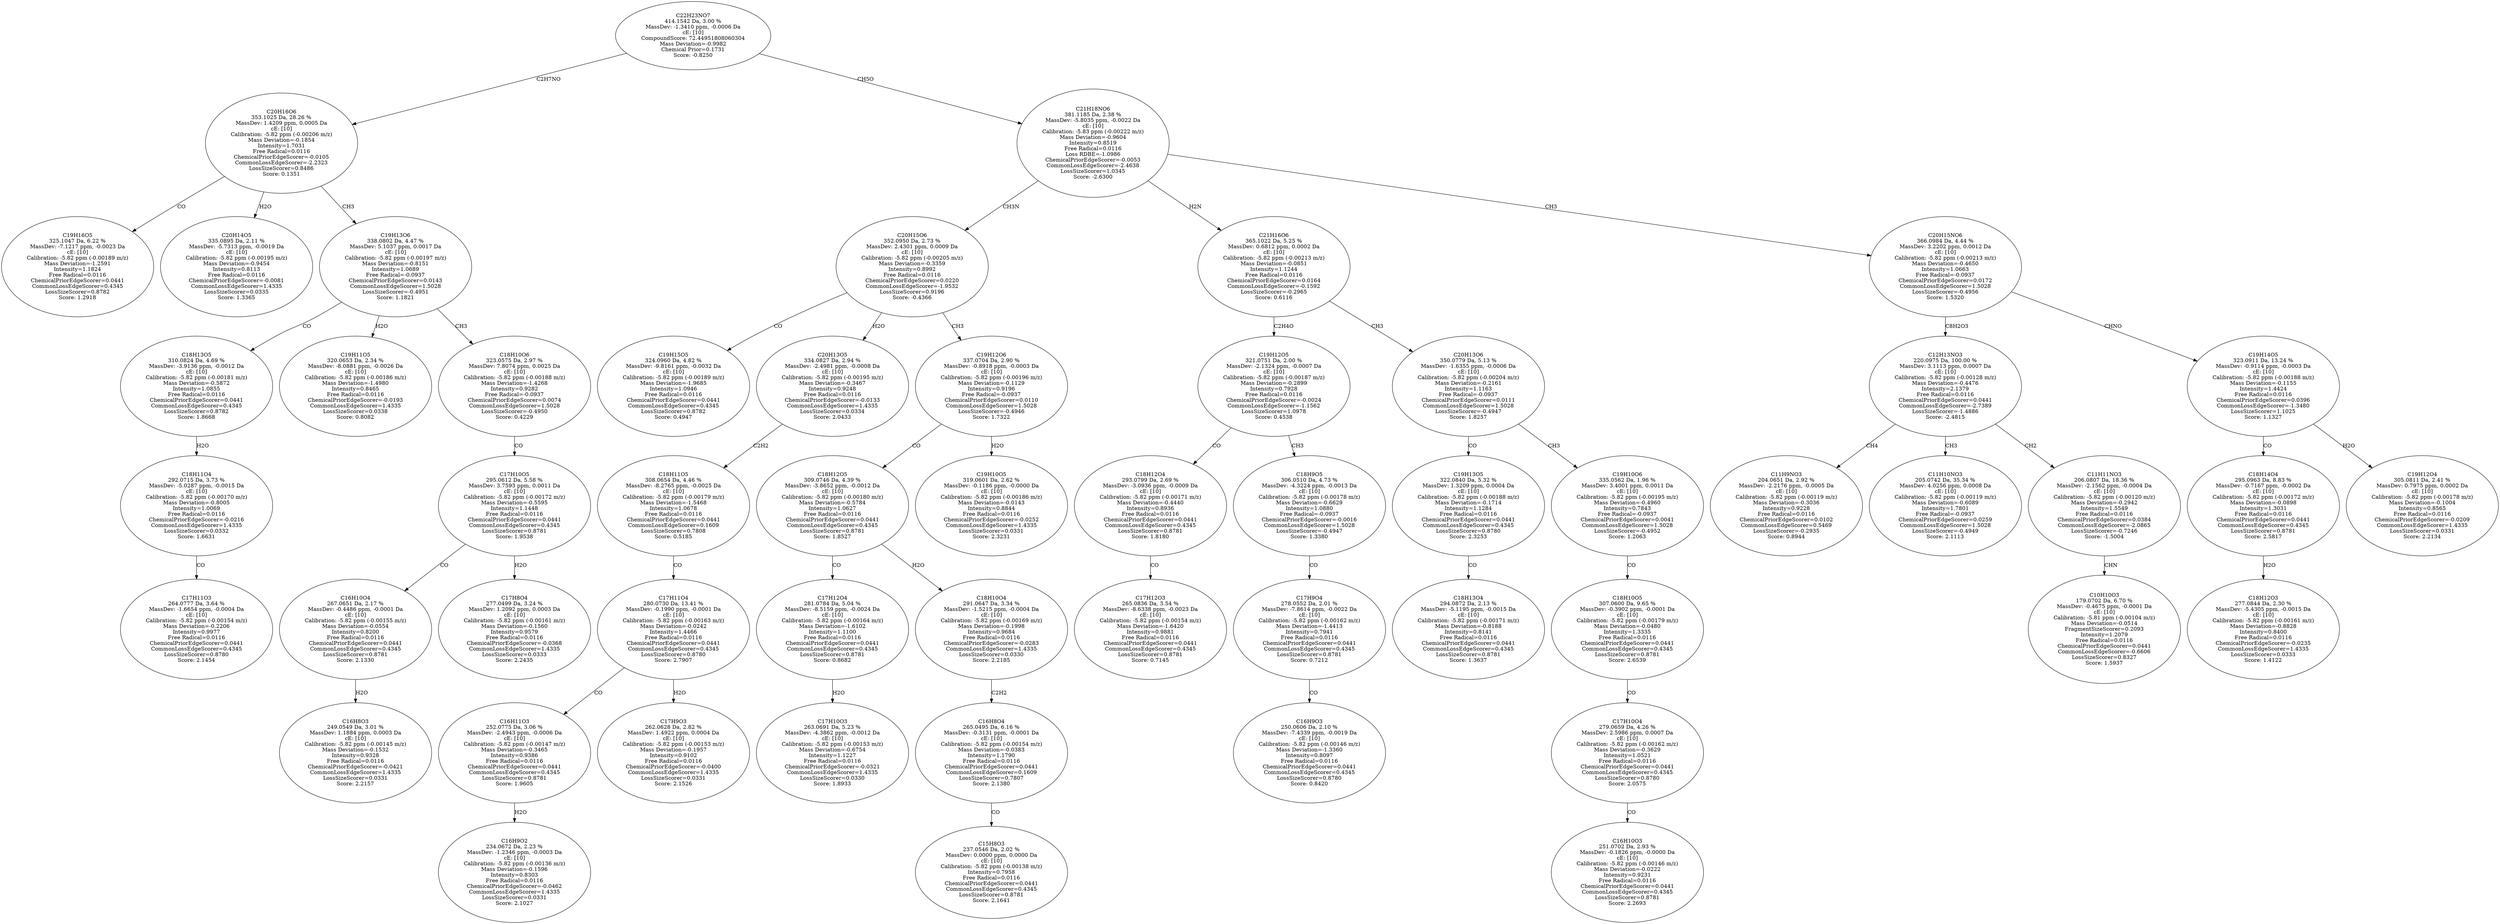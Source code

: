 strict digraph {
v1 [label="C19H16O5\n325.1047 Da, 6.22 %\nMassDev: -7.1217 ppm, -0.0023 Da\ncE: [10]\nCalibration: -5.82 ppm (-0.00189 m/z)\nMass Deviation=-1.2591\nIntensity=1.1824\nFree Radical=0.0116\nChemicalPriorEdgeScorer=0.0441\nCommonLossEdgeScorer=0.4345\nLossSizeScorer=0.8782\nScore: 1.2918"];
v2 [label="C20H14O5\n335.0895 Da, 2.11 %\nMassDev: -5.7313 ppm, -0.0019 Da\ncE: [10]\nCalibration: -5.82 ppm (-0.00195 m/z)\nMass Deviation=-0.9454\nIntensity=0.8113\nFree Radical=0.0116\nChemicalPriorEdgeScorer=-0.0081\nCommonLossEdgeScorer=1.4335\nLossSizeScorer=0.0335\nScore: 1.3365"];
v3 [label="C17H11O3\n264.0777 Da, 3.64 %\nMassDev: -1.6654 ppm, -0.0004 Da\ncE: [10]\nCalibration: -5.82 ppm (-0.00154 m/z)\nMass Deviation=-0.2206\nIntensity=0.9977\nFree Radical=0.0116\nChemicalPriorEdgeScorer=0.0441\nCommonLossEdgeScorer=0.4345\nLossSizeScorer=0.8780\nScore: 2.1454"];
v4 [label="C18H11O4\n292.0715 Da, 3.73 %\nMassDev: -5.0287 ppm, -0.0015 Da\ncE: [10]\nCalibration: -5.82 ppm (-0.00170 m/z)\nMass Deviation=-0.8005\nIntensity=1.0069\nFree Radical=0.0116\nChemicalPriorEdgeScorer=-0.0216\nCommonLossEdgeScorer=1.4335\nLossSizeScorer=0.0332\nScore: 1.6631"];
v5 [label="C18H13O5\n310.0824 Da, 4.69 %\nMassDev: -3.9136 ppm, -0.0012 Da\ncE: [10]\nCalibration: -5.82 ppm (-0.00181 m/z)\nMass Deviation=-0.5872\nIntensity=1.0855\nFree Radical=0.0116\nChemicalPriorEdgeScorer=0.0441\nCommonLossEdgeScorer=0.4345\nLossSizeScorer=0.8782\nScore: 1.8668"];
v6 [label="C19H11O5\n320.0653 Da, 2.34 %\nMassDev: -8.0881 ppm, -0.0026 Da\ncE: [10]\nCalibration: -5.82 ppm (-0.00186 m/z)\nMass Deviation=-1.4980\nIntensity=0.8465\nFree Radical=0.0116\nChemicalPriorEdgeScorer=-0.0193\nCommonLossEdgeScorer=1.4335\nLossSizeScorer=0.0338\nScore: 0.8082"];
v7 [label="C16H8O3\n249.0549 Da, 3.01 %\nMassDev: 1.1884 ppm, 0.0003 Da\ncE: [10]\nCalibration: -5.82 ppm (-0.00145 m/z)\nMass Deviation=-0.1532\nIntensity=0.9328\nFree Radical=0.0116\nChemicalPriorEdgeScorer=-0.0421\nCommonLossEdgeScorer=1.4335\nLossSizeScorer=0.0331\nScore: 2.2157"];
v8 [label="C16H10O4\n267.0651 Da, 2.17 %\nMassDev: -0.4486 ppm, -0.0001 Da\ncE: [10]\nCalibration: -5.82 ppm (-0.00155 m/z)\nMass Deviation=-0.0554\nIntensity=0.8200\nFree Radical=0.0116\nChemicalPriorEdgeScorer=0.0441\nCommonLossEdgeScorer=0.4345\nLossSizeScorer=0.8781\nScore: 2.1330"];
v9 [label="C17H8O4\n277.0499 Da, 3.24 %\nMassDev: 1.2092 ppm, 0.0003 Da\ncE: [10]\nCalibration: -5.82 ppm (-0.00161 m/z)\nMass Deviation=-0.1560\nIntensity=0.9579\nFree Radical=0.0116\nChemicalPriorEdgeScorer=-0.0368\nCommonLossEdgeScorer=1.4335\nLossSizeScorer=0.0333\nScore: 2.2435"];
v10 [label="C17H10O5\n295.0612 Da, 5.58 %\nMassDev: 3.7593 ppm, 0.0011 Da\ncE: [10]\nCalibration: -5.82 ppm (-0.00172 m/z)\nMass Deviation=-0.5595\nIntensity=1.1448\nFree Radical=0.0116\nChemicalPriorEdgeScorer=0.0441\nCommonLossEdgeScorer=0.4345\nLossSizeScorer=0.8781\nScore: 1.9538"];
v11 [label="C18H10O6\n323.0575 Da, 2.97 %\nMassDev: 7.8074 ppm, 0.0025 Da\ncE: [10]\nCalibration: -5.82 ppm (-0.00188 m/z)\nMass Deviation=-1.4268\nIntensity=0.9282\nFree Radical=-0.0937\nChemicalPriorEdgeScorer=0.0074\nCommonLossEdgeScorer=1.5028\nLossSizeScorer=-0.4950\nScore: 0.4229"];
v12 [label="C19H13O6\n338.0802 Da, 4.47 %\nMassDev: 5.1037 ppm, 0.0017 Da\ncE: [10]\nCalibration: -5.82 ppm (-0.00197 m/z)\nMass Deviation=-0.8151\nIntensity=1.0689\nFree Radical=-0.0937\nChemicalPriorEdgeScorer=0.0143\nCommonLossEdgeScorer=1.5028\nLossSizeScorer=-0.4951\nScore: 1.1821"];
v13 [label="C20H16O6\n353.1025 Da, 28.26 %\nMassDev: 1.4209 ppm, 0.0005 Da\ncE: [10]\nCalibration: -5.82 ppm (-0.00206 m/z)\nMass Deviation=-0.1854\nIntensity=1.7031\nFree Radical=0.0116\nChemicalPriorEdgeScorer=-0.0105\nCommonLossEdgeScorer=-2.2323\nLossSizeScorer=0.8486\nScore: 0.1351"];
v14 [label="C19H15O5\n324.0960 Da, 4.82 %\nMassDev: -9.8161 ppm, -0.0032 Da\ncE: [10]\nCalibration: -5.82 ppm (-0.00189 m/z)\nMass Deviation=-1.9685\nIntensity=1.0946\nFree Radical=0.0116\nChemicalPriorEdgeScorer=0.0441\nCommonLossEdgeScorer=0.4345\nLossSizeScorer=0.8782\nScore: 0.4947"];
v15 [label="C16H9O2\n234.0672 Da, 2.23 %\nMassDev: -1.2346 ppm, -0.0003 Da\ncE: [10]\nCalibration: -5.82 ppm (-0.00136 m/z)\nMass Deviation=-0.1596\nIntensity=0.8303\nFree Radical=0.0116\nChemicalPriorEdgeScorer=-0.0462\nCommonLossEdgeScorer=1.4335\nLossSizeScorer=0.0331\nScore: 2.1027"];
v16 [label="C16H11O3\n252.0775 Da, 3.06 %\nMassDev: -2.4943 ppm, -0.0006 Da\ncE: [10]\nCalibration: -5.82 ppm (-0.00147 m/z)\nMass Deviation=-0.3465\nIntensity=0.9386\nFree Radical=0.0116\nChemicalPriorEdgeScorer=0.0441\nCommonLossEdgeScorer=0.4345\nLossSizeScorer=0.8781\nScore: 1.9605"];
v17 [label="C17H9O3\n262.0628 Da, 2.82 %\nMassDev: 1.4922 ppm, 0.0004 Da\ncE: [10]\nCalibration: -5.82 ppm (-0.00153 m/z)\nMass Deviation=-0.1957\nIntensity=0.9102\nFree Radical=0.0116\nChemicalPriorEdgeScorer=-0.0400\nCommonLossEdgeScorer=1.4335\nLossSizeScorer=0.0331\nScore: 2.1526"];
v18 [label="C17H11O4\n280.0730 Da, 13.41 %\nMassDev: -0.1990 ppm, -0.0001 Da\ncE: [10]\nCalibration: -5.82 ppm (-0.00163 m/z)\nMass Deviation=-0.0242\nIntensity=1.4466\nFree Radical=0.0116\nChemicalPriorEdgeScorer=0.0441\nCommonLossEdgeScorer=0.4345\nLossSizeScorer=0.8780\nScore: 2.7907"];
v19 [label="C18H11O5\n308.0654 Da, 4.46 %\nMassDev: -8.2765 ppm, -0.0025 Da\ncE: [10]\nCalibration: -5.82 ppm (-0.00179 m/z)\nMass Deviation=-1.5468\nIntensity=1.0678\nFree Radical=0.0116\nChemicalPriorEdgeScorer=0.0441\nCommonLossEdgeScorer=0.1609\nLossSizeScorer=0.7808\nScore: 0.5185"];
v20 [label="C20H13O5\n334.0827 Da, 2.94 %\nMassDev: -2.4981 ppm, -0.0008 Da\ncE: [10]\nCalibration: -5.82 ppm (-0.00195 m/z)\nMass Deviation=-0.3467\nIntensity=0.9248\nFree Radical=0.0116\nChemicalPriorEdgeScorer=-0.0133\nCommonLossEdgeScorer=1.4335\nLossSizeScorer=0.0334\nScore: 2.0433"];
v21 [label="C17H10O3\n263.0691 Da, 5.23 %\nMassDev: -4.3862 ppm, -0.0012 Da\ncE: [10]\nCalibration: -5.82 ppm (-0.00153 m/z)\nMass Deviation=-0.6754\nIntensity=1.1227\nFree Radical=0.0116\nChemicalPriorEdgeScorer=-0.0321\nCommonLossEdgeScorer=1.4335\nLossSizeScorer=0.0330\nScore: 1.8933"];
v22 [label="C17H12O4\n281.0784 Da, 5.04 %\nMassDev: -8.5159 ppm, -0.0024 Da\ncE: [10]\nCalibration: -5.82 ppm (-0.00164 m/z)\nMass Deviation=-1.6102\nIntensity=1.1100\nFree Radical=0.0116\nChemicalPriorEdgeScorer=0.0441\nCommonLossEdgeScorer=0.4345\nLossSizeScorer=0.8781\nScore: 0.8682"];
v23 [label="C15H8O3\n237.0546 Da, 2.02 %\nMassDev: 0.0000 ppm, 0.0000 Da\ncE: [10]\nCalibration: -5.82 ppm (-0.00138 m/z)\nIntensity=0.7958\nFree Radical=0.0116\nChemicalPriorEdgeScorer=0.0441\nCommonLossEdgeScorer=0.4345\nLossSizeScorer=0.8781\nScore: 2.1641"];
v24 [label="C16H8O4\n265.0495 Da, 6.16 %\nMassDev: -0.3131 ppm, -0.0001 Da\ncE: [10]\nCalibration: -5.82 ppm (-0.00154 m/z)\nMass Deviation=-0.0383\nIntensity=1.1790\nFree Radical=0.0116\nChemicalPriorEdgeScorer=0.0441\nCommonLossEdgeScorer=0.1609\nLossSizeScorer=0.7807\nScore: 2.1380"];
v25 [label="C18H10O4\n291.0647 Da, 3.34 %\nMassDev: -1.5215 ppm, -0.0004 Da\ncE: [10]\nCalibration: -5.82 ppm (-0.00169 m/z)\nMass Deviation=-0.1998\nIntensity=0.9684\nFree Radical=0.0116\nChemicalPriorEdgeScorer=-0.0283\nCommonLossEdgeScorer=1.4335\nLossSizeScorer=0.0330\nScore: 2.2185"];
v26 [label="C18H12O5\n309.0746 Da, 4.39 %\nMassDev: -3.8652 ppm, -0.0012 Da\ncE: [10]\nCalibration: -5.82 ppm (-0.00180 m/z)\nMass Deviation=-0.5784\nIntensity=1.0627\nFree Radical=0.0116\nChemicalPriorEdgeScorer=0.0441\nCommonLossEdgeScorer=0.4345\nLossSizeScorer=0.8781\nScore: 1.8527"];
v27 [label="C19H10O5\n319.0601 Da, 2.62 %\nMassDev: -0.1186 ppm, -0.0000 Da\ncE: [10]\nCalibration: -5.82 ppm (-0.00186 m/z)\nMass Deviation=-0.0143\nIntensity=0.8844\nFree Radical=0.0116\nChemicalPriorEdgeScorer=-0.0252\nCommonLossEdgeScorer=1.4335\nLossSizeScorer=0.0331\nScore: 2.3231"];
v28 [label="C19H12O6\n337.0704 Da, 2.90 %\nMassDev: -0.8918 ppm, -0.0003 Da\ncE: [10]\nCalibration: -5.82 ppm (-0.00196 m/z)\nMass Deviation=-0.1129\nIntensity=0.9196\nFree Radical=-0.0937\nChemicalPriorEdgeScorer=0.0110\nCommonLossEdgeScorer=1.5028\nLossSizeScorer=-0.4946\nScore: 1.7322"];
v29 [label="C20H15O6\n352.0950 Da, 2.73 %\nMassDev: 2.4301 ppm, 0.0009 Da\ncE: [10]\nCalibration: -5.82 ppm (-0.00205 m/z)\nMass Deviation=-0.3359\nIntensity=0.8992\nFree Radical=0.0116\nChemicalPriorEdgeScorer=0.0220\nCommonLossEdgeScorer=-1.9532\nLossSizeScorer=0.9196\nScore: -0.4366"];
v30 [label="C17H12O3\n265.0836 Da, 3.54 %\nMassDev: -8.6338 ppm, -0.0023 Da\ncE: [10]\nCalibration: -5.82 ppm (-0.00154 m/z)\nMass Deviation=-1.6420\nIntensity=0.9881\nFree Radical=0.0116\nChemicalPriorEdgeScorer=0.0441\nCommonLossEdgeScorer=0.4345\nLossSizeScorer=0.8781\nScore: 0.7145"];
v31 [label="C18H12O4\n293.0799 Da, 2.69 %\nMassDev: -3.0936 ppm, -0.0009 Da\ncE: [10]\nCalibration: -5.82 ppm (-0.00171 m/z)\nMass Deviation=-0.4440\nIntensity=0.8936\nFree Radical=0.0116\nChemicalPriorEdgeScorer=0.0441\nCommonLossEdgeScorer=0.4345\nLossSizeScorer=0.8781\nScore: 1.8180"];
v32 [label="C16H9O3\n250.0606 Da, 2.10 %\nMassDev: -7.4339 ppm, -0.0019 Da\ncE: [10]\nCalibration: -5.82 ppm (-0.00146 m/z)\nMass Deviation=-1.3360\nIntensity=0.8097\nFree Radical=0.0116\nChemicalPriorEdgeScorer=0.0441\nCommonLossEdgeScorer=0.4345\nLossSizeScorer=0.8780\nScore: 0.8420"];
v33 [label="C17H9O4\n278.0552 Da, 2.01 %\nMassDev: -7.8614 ppm, -0.0022 Da\ncE: [10]\nCalibration: -5.82 ppm (-0.00162 m/z)\nMass Deviation=-1.4413\nIntensity=0.7941\nFree Radical=0.0116\nChemicalPriorEdgeScorer=0.0441\nCommonLossEdgeScorer=0.4345\nLossSizeScorer=0.8781\nScore: 0.7212"];
v34 [label="C18H9O5\n306.0510 Da, 4.73 %\nMassDev: -4.3224 ppm, -0.0013 Da\ncE: [10]\nCalibration: -5.82 ppm (-0.00178 m/z)\nMass Deviation=-0.6629\nIntensity=1.0880\nFree Radical=-0.0937\nChemicalPriorEdgeScorer=-0.0016\nCommonLossEdgeScorer=1.5028\nLossSizeScorer=-0.4947\nScore: 1.3380"];
v35 [label="C19H12O5\n321.0751 Da, 2.00 %\nMassDev: -2.1324 ppm, -0.0007 Da\ncE: [10]\nCalibration: -5.82 ppm (-0.00187 m/z)\nMass Deviation=-0.2899\nIntensity=0.7928\nFree Radical=0.0116\nChemicalPriorEdgeScorer=-0.0024\nCommonLossEdgeScorer=-1.1562\nLossSizeScorer=1.0978\nScore: 0.4538"];
v36 [label="C18H13O4\n294.0872 Da, 2.13 %\nMassDev: -5.1195 ppm, -0.0015 Da\ncE: [10]\nCalibration: -5.82 ppm (-0.00171 m/z)\nMass Deviation=-0.8188\nIntensity=0.8141\nFree Radical=0.0116\nChemicalPriorEdgeScorer=0.0441\nCommonLossEdgeScorer=0.4345\nLossSizeScorer=0.8781\nScore: 1.3637"];
v37 [label="C19H13O5\n322.0840 Da, 5.32 %\nMassDev: 1.3209 ppm, 0.0004 Da\ncE: [10]\nCalibration: -5.82 ppm (-0.00188 m/z)\nMass Deviation=-0.1714\nIntensity=1.1284\nFree Radical=0.0116\nChemicalPriorEdgeScorer=0.0441\nCommonLossEdgeScorer=0.4345\nLossSizeScorer=0.8780\nScore: 2.3253"];
v38 [label="C16H10O3\n251.0702 Da, 2.93 %\nMassDev: -0.1826 ppm, -0.0000 Da\ncE: [10]\nCalibration: -5.82 ppm (-0.00146 m/z)\nMass Deviation=-0.0222\nIntensity=0.9231\nFree Radical=0.0116\nChemicalPriorEdgeScorer=0.0441\nCommonLossEdgeScorer=0.4345\nLossSizeScorer=0.8781\nScore: 2.2693"];
v39 [label="C17H10O4\n279.0659 Da, 4.26 %\nMassDev: 2.5986 ppm, 0.0007 Da\ncE: [10]\nCalibration: -5.82 ppm (-0.00162 m/z)\nMass Deviation=-0.3629\nIntensity=1.0521\nFree Radical=0.0116\nChemicalPriorEdgeScorer=0.0441\nCommonLossEdgeScorer=0.4345\nLossSizeScorer=0.8780\nScore: 2.0575"];
v40 [label="C18H10O5\n307.0600 Da, 9.65 %\nMassDev: -0.3902 ppm, -0.0001 Da\ncE: [10]\nCalibration: -5.82 ppm (-0.00179 m/z)\nMass Deviation=-0.0480\nIntensity=1.3335\nFree Radical=0.0116\nChemicalPriorEdgeScorer=0.0441\nCommonLossEdgeScorer=0.4345\nLossSizeScorer=0.8781\nScore: 2.6539"];
v41 [label="C19H10O6\n335.0562 Da, 1.96 %\nMassDev: 3.4001 ppm, 0.0011 Da\ncE: [10]\nCalibration: -5.82 ppm (-0.00195 m/z)\nMass Deviation=-0.4960\nIntensity=0.7843\nFree Radical=-0.0937\nChemicalPriorEdgeScorer=0.0041\nCommonLossEdgeScorer=1.5028\nLossSizeScorer=-0.4952\nScore: 1.2063"];
v42 [label="C20H13O6\n350.0779 Da, 5.13 %\nMassDev: -1.6355 ppm, -0.0006 Da\ncE: [10]\nCalibration: -5.82 ppm (-0.00204 m/z)\nMass Deviation=-0.2161\nIntensity=1.1163\nFree Radical=-0.0937\nChemicalPriorEdgeScorer=0.0111\nCommonLossEdgeScorer=1.5028\nLossSizeScorer=-0.4947\nScore: 1.8257"];
v43 [label="C21H16O6\n365.1022 Da, 5.25 %\nMassDev: 0.6812 ppm, 0.0002 Da\ncE: [10]\nCalibration: -5.82 ppm (-0.00213 m/z)\nMass Deviation=-0.0851\nIntensity=1.1244\nFree Radical=0.0116\nChemicalPriorEdgeScorer=0.0164\nCommonLossEdgeScorer=-0.1592\nLossSizeScorer=-0.2965\nScore: 0.6116"];
v44 [label="C11H9NO3\n204.0651 Da, 2.92 %\nMassDev: -2.2176 ppm, -0.0005 Da\ncE: [10]\nCalibration: -5.82 ppm (-0.00119 m/z)\nMass Deviation=-0.3036\nIntensity=0.9228\nFree Radical=0.0116\nChemicalPriorEdgeScorer=0.0102\nCommonLossEdgeScorer=0.5469\nLossSizeScorer=-0.2935\nScore: 0.8944"];
v45 [label="C11H10NO3\n205.0742 Da, 35.34 %\nMassDev: 4.0256 ppm, 0.0008 Da\ncE: [10]\nCalibration: -5.82 ppm (-0.00119 m/z)\nMass Deviation=-0.6089\nIntensity=1.7801\nFree Radical=-0.0937\nChemicalPriorEdgeScorer=0.0259\nCommonLossEdgeScorer=1.5028\nLossSizeScorer=-0.4949\nScore: 2.1113"];
v46 [label="C10H10O3\n179.0702 Da, 6.70 %\nMassDev: -0.4675 ppm, -0.0001 Da\ncE: [10]\nCalibration: -5.81 ppm (-0.00104 m/z)\nMass Deviation=-0.0514\nFragmentSizeScorer=0.2093\nIntensity=1.2079\nFree Radical=0.0116\nChemicalPriorEdgeScorer=0.0441\nCommonLossEdgeScorer=-0.6606\nLossSizeScorer=0.8327\nScore: 1.5937"];
v47 [label="C11H11NO3\n206.0807 Da, 18.36 %\nMassDev: -2.1562 ppm, -0.0004 Da\ncE: [10]\nCalibration: -5.82 ppm (-0.00120 m/z)\nMass Deviation=-0.2942\nIntensity=1.5549\nFree Radical=0.0116\nChemicalPriorEdgeScorer=0.0384\nCommonLossEdgeScorer=-2.0865\nLossSizeScorer=-0.7246\nScore: -1.5004"];
v48 [label="C12H13NO3\n220.0975 Da, 100.00 %\nMassDev: 3.1113 ppm, 0.0007 Da\ncE: [10]\nCalibration: -5.82 ppm (-0.00128 m/z)\nMass Deviation=-0.4476\nIntensity=2.1379\nFree Radical=0.0116\nChemicalPriorEdgeScorer=0.0441\nCommonLossEdgeScorer=-2.7389\nLossSizeScorer=-1.4886\nScore: -2.4815"];
v49 [label="C18H12O3\n277.0844 Da, 2.30 %\nMassDev: -5.4305 ppm, -0.0015 Da\ncE: [10]\nCalibration: -5.82 ppm (-0.00161 m/z)\nMass Deviation=-0.8828\nIntensity=0.8400\nFree Radical=0.0116\nChemicalPriorEdgeScorer=-0.0235\nCommonLossEdgeScorer=1.4335\nLossSizeScorer=0.0333\nScore: 1.4122"];
v50 [label="C18H14O4\n295.0963 Da, 8.83 %\nMassDev: -0.7167 ppm, -0.0002 Da\ncE: [10]\nCalibration: -5.82 ppm (-0.00172 m/z)\nMass Deviation=-0.0898\nIntensity=1.3031\nFree Radical=0.0116\nChemicalPriorEdgeScorer=0.0441\nCommonLossEdgeScorer=0.4345\nLossSizeScorer=0.8781\nScore: 2.5817"];
v51 [label="C19H12O4\n305.0811 Da, 2.41 %\nMassDev: 0.7975 ppm, 0.0002 Da\ncE: [10]\nCalibration: -5.82 ppm (-0.00178 m/z)\nMass Deviation=-0.1004\nIntensity=0.8565\nFree Radical=0.0116\nChemicalPriorEdgeScorer=-0.0209\nCommonLossEdgeScorer=1.4335\nLossSizeScorer=0.0331\nScore: 2.2134"];
v52 [label="C19H14O5\n323.0911 Da, 13.24 %\nMassDev: -0.9114 ppm, -0.0003 Da\ncE: [10]\nCalibration: -5.82 ppm (-0.00188 m/z)\nMass Deviation=-0.1155\nIntensity=1.4424\nFree Radical=0.0116\nChemicalPriorEdgeScorer=0.0396\nCommonLossEdgeScorer=-1.3480\nLossSizeScorer=1.1025\nScore: 1.1327"];
v53 [label="C20H15NO6\n366.0984 Da, 4.44 %\nMassDev: 3.2202 ppm, 0.0012 Da\ncE: [10]\nCalibration: -5.82 ppm (-0.00213 m/z)\nMass Deviation=-0.4650\nIntensity=1.0663\nFree Radical=-0.0937\nChemicalPriorEdgeScorer=0.0172\nCommonLossEdgeScorer=1.5028\nLossSizeScorer=-0.4956\nScore: 1.5320"];
v54 [label="C21H18NO6\n381.1185 Da, 2.38 %\nMassDev: -5.8035 ppm, -0.0022 Da\ncE: [10]\nCalibration: -5.83 ppm (-0.00222 m/z)\nMass Deviation=-0.9604\nIntensity=0.8519\nFree Radical=0.0116\nLoss RDBE=-1.0986\nChemicalPriorEdgeScorer=-0.0053\nCommonLossEdgeScorer=-2.4638\nLossSizeScorer=1.0345\nScore: -2.6300"];
v55 [label="C22H23NO7\n414.1542 Da, 3.00 %\nMassDev: -1.3410 ppm, -0.0006 Da\ncE: [10]\nCompoundScore: 72.44951808060304\nMass Deviation=-0.9982\nChemical Prior=0.1731\nScore: -0.8250"];
v13 -> v1 [label="CO"];
v13 -> v2 [label="H2O"];
v4 -> v3 [label="CO"];
v5 -> v4 [label="H2O"];
v12 -> v5 [label="CO"];
v12 -> v6 [label="H2O"];
v8 -> v7 [label="H2O"];
v10 -> v8 [label="CO"];
v10 -> v9 [label="H2O"];
v11 -> v10 [label="CO"];
v12 -> v11 [label="CH3"];
v13 -> v12 [label="CH3"];
v55 -> v13 [label="C2H7NO"];
v29 -> v14 [label="CO"];
v16 -> v15 [label="H2O"];
v18 -> v16 [label="CO"];
v18 -> v17 [label="H2O"];
v19 -> v18 [label="CO"];
v20 -> v19 [label="C2H2"];
v29 -> v20 [label="H2O"];
v22 -> v21 [label="H2O"];
v26 -> v22 [label="CO"];
v24 -> v23 [label="CO"];
v25 -> v24 [label="C2H2"];
v26 -> v25 [label="H2O"];
v28 -> v26 [label="CO"];
v28 -> v27 [label="H2O"];
v29 -> v28 [label="CH3"];
v54 -> v29 [label="CH3N"];
v31 -> v30 [label="CO"];
v35 -> v31 [label="CO"];
v33 -> v32 [label="CO"];
v34 -> v33 [label="CO"];
v35 -> v34 [label="CH3"];
v43 -> v35 [label="C2H4O"];
v37 -> v36 [label="CO"];
v42 -> v37 [label="CO"];
v39 -> v38 [label="CO"];
v40 -> v39 [label="CO"];
v41 -> v40 [label="CO"];
v42 -> v41 [label="CH3"];
v43 -> v42 [label="CH3"];
v54 -> v43 [label="H2N"];
v48 -> v44 [label="CH4"];
v48 -> v45 [label="CH3"];
v47 -> v46 [label="CHN"];
v48 -> v47 [label="CH2"];
v53 -> v48 [label="C8H2O3"];
v50 -> v49 [label="H2O"];
v52 -> v50 [label="CO"];
v52 -> v51 [label="H2O"];
v53 -> v52 [label="CHNO"];
v54 -> v53 [label="CH3"];
v55 -> v54 [label="CH5O"];
}